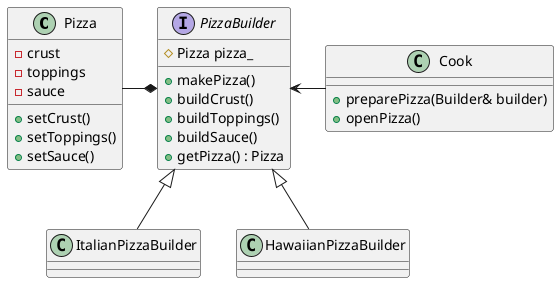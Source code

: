 @startuml

class Pizza {
  -crust
  -toppings
  -sauce
  +setCrust()
  +setToppings()
  +setSauce()
}

interface PizzaBuilder {
  #Pizza pizza_
  +makePizza()
  +buildCrust()
  +buildToppings()
  +buildSauce()
  +getPizza() : Pizza 
}

class ItalianPizzaBuilder {
}

class HawaiianPizzaBuilder {
}

class Cook {
  +preparePizza(Builder& builder)
  +openPizza()
}

PizzaBuilder *-left- Pizza
PizzaBuilder <|-- ItalianPizzaBuilder
PizzaBuilder <|-- HawaiianPizzaBuilder
Cook -left-> PizzaBuilder

@enduml

